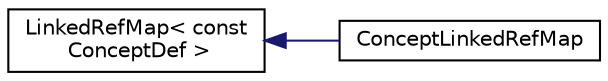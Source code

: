 digraph "类继承关系图"
{
 // INTERACTIVE_SVG=YES
 // LATEX_PDF_SIZE
  edge [fontname="Helvetica",fontsize="10",labelfontname="Helvetica",labelfontsize="10"];
  node [fontname="Helvetica",fontsize="10",shape=record];
  rankdir="LR";
  Node0 [label="LinkedRefMap\< const\l ConceptDef \>",height=0.2,width=0.4,color="black", fillcolor="white", style="filled",URL="$d2/db7/class_linked_ref_map.html",tooltip=" "];
  Node0 -> Node1 [dir="back",color="midnightblue",fontsize="10",style="solid",fontname="Helvetica"];
  Node1 [label="ConceptLinkedRefMap",height=0.2,width=0.4,color="black", fillcolor="white", style="filled",URL="$d4/daa/class_concept_linked_ref_map.html",tooltip=" "];
}
